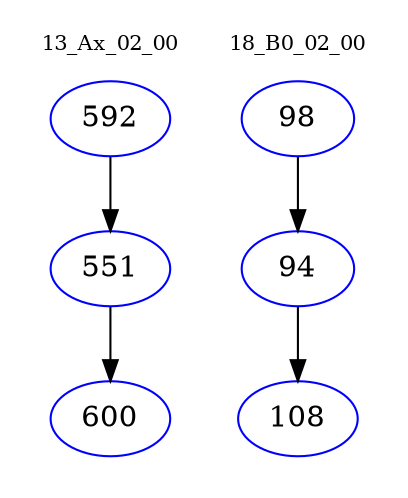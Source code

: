 digraph{
subgraph cluster_0 {
color = white
label = "13_Ax_02_00";
fontsize=10;
T0_592 [label="592", color="blue"]
T0_592 -> T0_551 [color="black"]
T0_551 [label="551", color="blue"]
T0_551 -> T0_600 [color="black"]
T0_600 [label="600", color="blue"]
}
subgraph cluster_1 {
color = white
label = "18_B0_02_00";
fontsize=10;
T1_98 [label="98", color="blue"]
T1_98 -> T1_94 [color="black"]
T1_94 [label="94", color="blue"]
T1_94 -> T1_108 [color="black"]
T1_108 [label="108", color="blue"]
}
}
